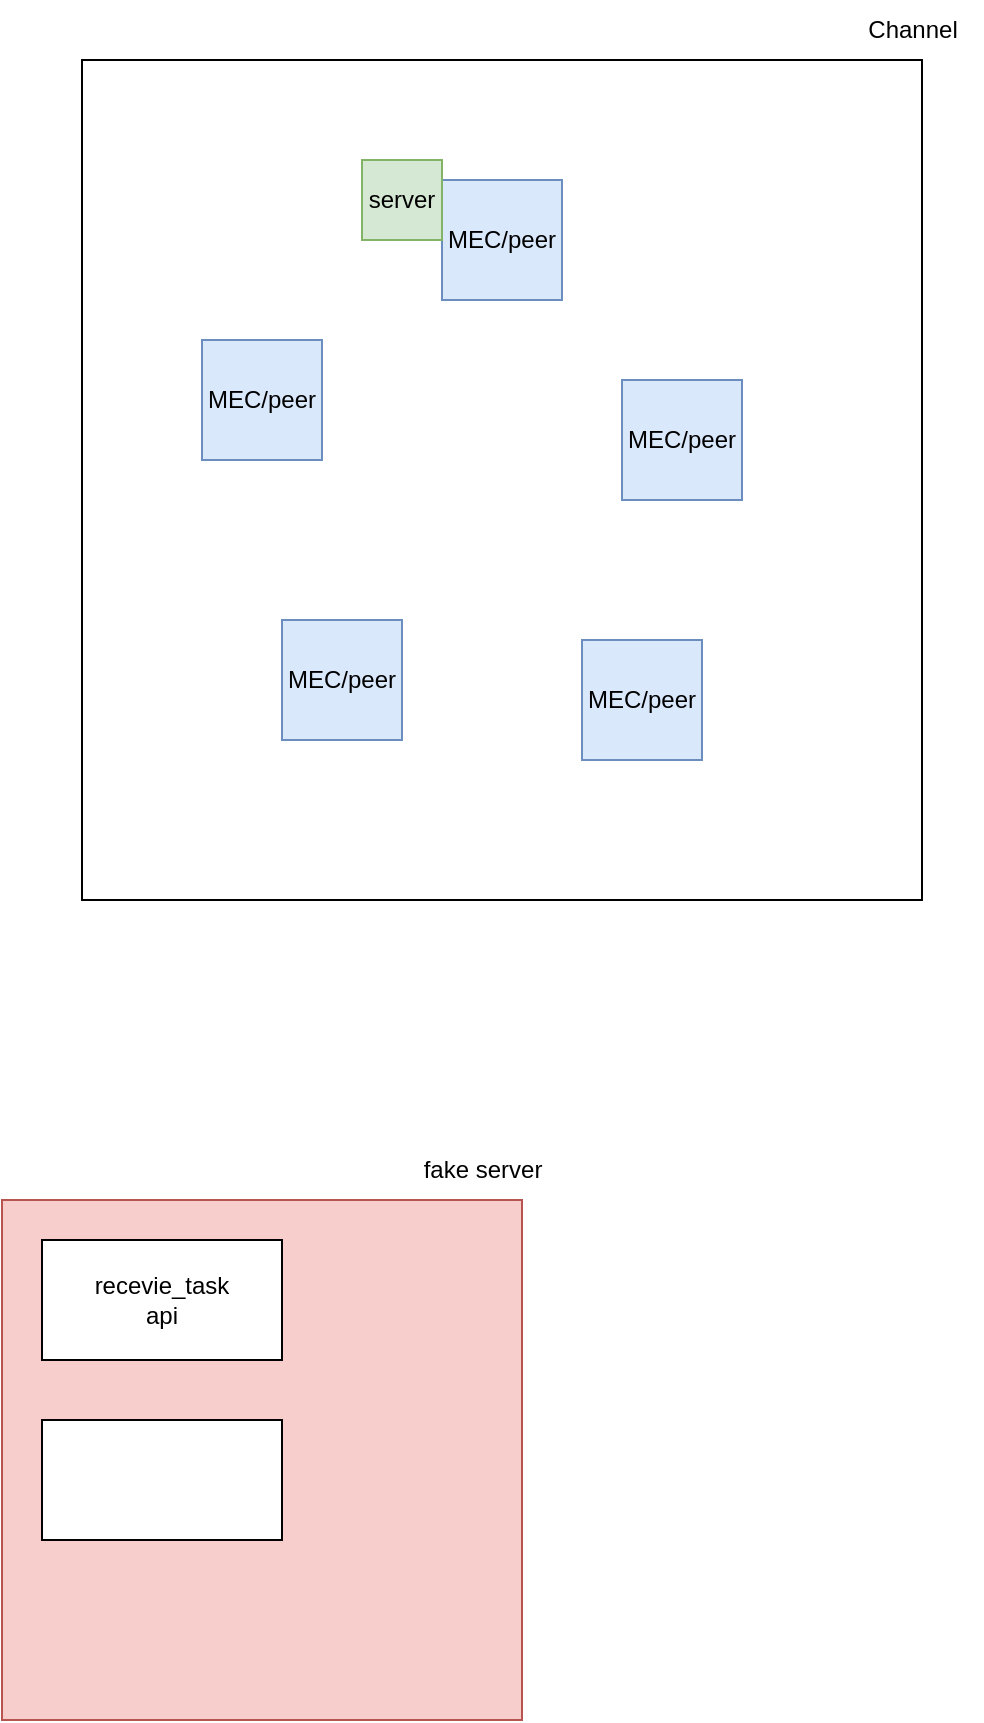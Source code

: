 <mxfile version="22.0.8" type="github">
  <diagram name="第 1 页" id="fyJj2xjurqBaoFzBxUkm">
    <mxGraphModel dx="1235" dy="638" grid="1" gridSize="10" guides="1" tooltips="1" connect="1" arrows="1" fold="1" page="1" pageScale="1" pageWidth="827" pageHeight="1169" math="0" shadow="0">
      <root>
        <mxCell id="0" />
        <mxCell id="1" parent="0" />
        <mxCell id="ZB_Nzn8N4j4E9Swwss6F-3" value="" style="whiteSpace=wrap;html=1;aspect=fixed;" vertex="1" parent="1">
          <mxGeometry x="190" y="260" width="420" height="420" as="geometry" />
        </mxCell>
        <mxCell id="ZB_Nzn8N4j4E9Swwss6F-2" value="MEC/peer" style="whiteSpace=wrap;html=1;aspect=fixed;fillColor=#dae8fc;strokeColor=#6c8ebf;" vertex="1" parent="1">
          <mxGeometry x="250" y="400" width="60" height="60" as="geometry" />
        </mxCell>
        <mxCell id="ZB_Nzn8N4j4E9Swwss6F-4" value="MEC/peer" style="whiteSpace=wrap;html=1;aspect=fixed;fillColor=#dae8fc;strokeColor=#6c8ebf;" vertex="1" parent="1">
          <mxGeometry x="370" y="320" width="60" height="60" as="geometry" />
        </mxCell>
        <mxCell id="ZB_Nzn8N4j4E9Swwss6F-5" value="MEC/peer" style="whiteSpace=wrap;html=1;aspect=fixed;fillColor=#dae8fc;strokeColor=#6c8ebf;" vertex="1" parent="1">
          <mxGeometry x="290" y="540" width="60" height="60" as="geometry" />
        </mxCell>
        <mxCell id="ZB_Nzn8N4j4E9Swwss6F-6" value="MEC/peer" style="whiteSpace=wrap;html=1;aspect=fixed;fillColor=#dae8fc;strokeColor=#6c8ebf;" vertex="1" parent="1">
          <mxGeometry x="440" y="550" width="60" height="60" as="geometry" />
        </mxCell>
        <mxCell id="ZB_Nzn8N4j4E9Swwss6F-8" value="MEC/peer" style="whiteSpace=wrap;html=1;aspect=fixed;fillColor=#dae8fc;strokeColor=#6c8ebf;" vertex="1" parent="1">
          <mxGeometry x="460" y="420" width="60" height="60" as="geometry" />
        </mxCell>
        <mxCell id="ZB_Nzn8N4j4E9Swwss6F-9" value="Channel" style="text;html=1;align=center;verticalAlign=middle;resizable=0;points=[];autosize=1;strokeColor=none;fillColor=none;" vertex="1" parent="1">
          <mxGeometry x="570" y="230" width="70" height="30" as="geometry" />
        </mxCell>
        <mxCell id="ZB_Nzn8N4j4E9Swwss6F-10" value="server" style="whiteSpace=wrap;html=1;aspect=fixed;fillColor=#d5e8d4;strokeColor=#82b366;" vertex="1" parent="1">
          <mxGeometry x="330" y="310" width="40" height="40" as="geometry" />
        </mxCell>
        <mxCell id="ZB_Nzn8N4j4E9Swwss6F-11" value="" style="whiteSpace=wrap;html=1;aspect=fixed;fillColor=#f8cecc;strokeColor=#b85450;" vertex="1" parent="1">
          <mxGeometry x="150" y="830" width="260" height="260" as="geometry" />
        </mxCell>
        <mxCell id="ZB_Nzn8N4j4E9Swwss6F-12" value="fake server" style="text;html=1;align=center;verticalAlign=middle;resizable=0;points=[];autosize=1;strokeColor=none;fillColor=none;" vertex="1" parent="1">
          <mxGeometry x="350" y="800" width="80" height="30" as="geometry" />
        </mxCell>
        <mxCell id="ZB_Nzn8N4j4E9Swwss6F-13" value="recevie_task&lt;br&gt;api" style="rounded=0;whiteSpace=wrap;html=1;" vertex="1" parent="1">
          <mxGeometry x="170" y="850" width="120" height="60" as="geometry" />
        </mxCell>
        <mxCell id="ZB_Nzn8N4j4E9Swwss6F-14" value="" style="rounded=0;whiteSpace=wrap;html=1;" vertex="1" parent="1">
          <mxGeometry x="170" y="940" width="120" height="60" as="geometry" />
        </mxCell>
      </root>
    </mxGraphModel>
  </diagram>
</mxfile>
